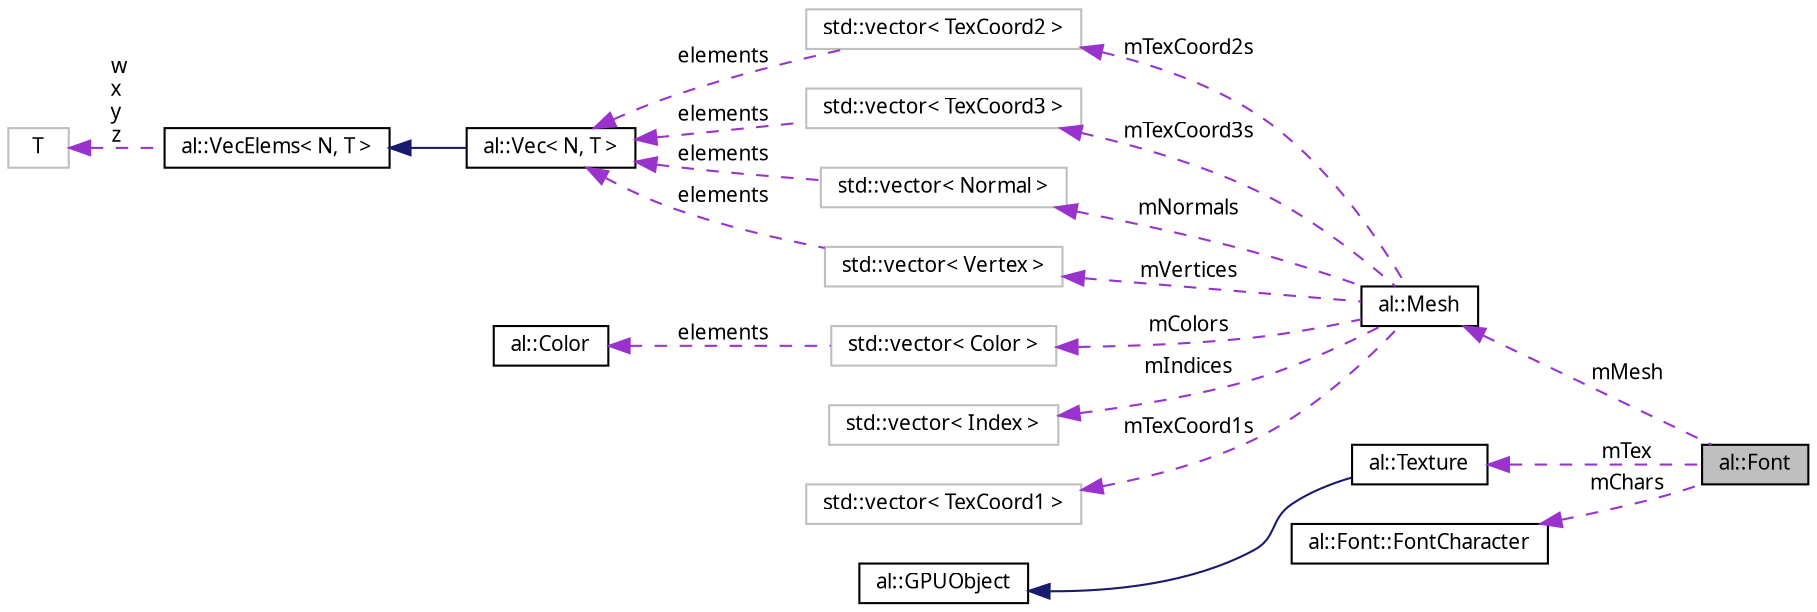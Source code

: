 digraph "al::Font"
{
 // LATEX_PDF_SIZE
  bgcolor="transparent";
  edge [fontname="FreeSans.ttf",fontsize="10",labelfontname="FreeSans.ttf",labelfontsize="10"];
  node [fontname="FreeSans.ttf",fontsize="10",shape=record];
  rankdir="LR";
  Node1 [label="al::Font",height=0.2,width=0.4,color="black", fillcolor="grey75", style="filled", fontcolor="black",tooltip=" "];
  Node2 -> Node1 [dir="back",color="darkorchid3",fontsize="10",style="dashed",label=" mMesh" ,fontname="FreeSans.ttf"];
  Node2 [label="al::Mesh",height=0.2,width=0.4,color="black",URL="$classal_1_1_mesh.html",tooltip="Stores buffers related to rendering graphical objects."];
  Node3 -> Node2 [dir="back",color="darkorchid3",fontsize="10",style="dashed",label=" mTexCoord2s" ,fontname="FreeSans.ttf"];
  Node3 [label="std::vector\< TexCoord2 \>",height=0.2,width=0.4,color="grey75",tooltip=" "];
  Node4 -> Node3 [dir="back",color="darkorchid3",fontsize="10",style="dashed",label=" elements" ,fontname="FreeSans.ttf"];
  Node4 [label="al::Vec\< N, T \>",height=0.2,width=0.4,color="black",URL="$classal_1_1_vec.html",tooltip="Fixed-size n-vector."];
  Node5 -> Node4 [dir="back",color="midnightblue",fontsize="10",style="solid",fontname="FreeSans.ttf"];
  Node5 [label="al::VecElems\< N, T \>",height=0.2,width=0.4,color="black",URL="$structal_1_1_vec_elems.html",tooltip=" "];
  Node6 -> Node5 [dir="back",color="darkorchid3",fontsize="10",style="dashed",label=" w\nx\ny\nz" ,fontname="FreeSans.ttf"];
  Node6 [label="T",height=0.2,width=0.4,color="grey75",tooltip=" "];
  Node7 -> Node2 [dir="back",color="darkorchid3",fontsize="10",style="dashed",label=" mTexCoord3s" ,fontname="FreeSans.ttf"];
  Node7 [label="std::vector\< TexCoord3 \>",height=0.2,width=0.4,color="grey75",tooltip=" "];
  Node4 -> Node7 [dir="back",color="darkorchid3",fontsize="10",style="dashed",label=" elements" ,fontname="FreeSans.ttf"];
  Node8 -> Node2 [dir="back",color="darkorchid3",fontsize="10",style="dashed",label=" mNormals" ,fontname="FreeSans.ttf"];
  Node8 [label="std::vector\< Normal \>",height=0.2,width=0.4,color="grey75",tooltip=" "];
  Node4 -> Node8 [dir="back",color="darkorchid3",fontsize="10",style="dashed",label=" elements" ,fontname="FreeSans.ttf"];
  Node9 -> Node2 [dir="back",color="darkorchid3",fontsize="10",style="dashed",label=" mColors" ,fontname="FreeSans.ttf"];
  Node9 [label="std::vector\< Color \>",height=0.2,width=0.4,color="grey75",tooltip=" "];
  Node10 -> Node9 [dir="back",color="darkorchid3",fontsize="10",style="dashed",label=" elements" ,fontname="FreeSans.ttf"];
  Node10 [label="al::Color",height=0.2,width=0.4,color="black",URL="$structal_1_1_color.html",tooltip=" "];
  Node11 -> Node2 [dir="back",color="darkorchid3",fontsize="10",style="dashed",label=" mIndices" ,fontname="FreeSans.ttf"];
  Node11 [label="std::vector\< Index \>",height=0.2,width=0.4,color="grey75",tooltip=" "];
  Node12 -> Node2 [dir="back",color="darkorchid3",fontsize="10",style="dashed",label=" mTexCoord1s" ,fontname="FreeSans.ttf"];
  Node12 [label="std::vector\< TexCoord1 \>",height=0.2,width=0.4,color="grey75",tooltip=" "];
  Node13 -> Node2 [dir="back",color="darkorchid3",fontsize="10",style="dashed",label=" mVertices" ,fontname="FreeSans.ttf"];
  Node13 [label="std::vector\< Vertex \>",height=0.2,width=0.4,color="grey75",tooltip=" "];
  Node4 -> Node13 [dir="back",color="darkorchid3",fontsize="10",style="dashed",label=" elements" ,fontname="FreeSans.ttf"];
  Node14 -> Node1 [dir="back",color="darkorchid3",fontsize="10",style="dashed",label=" mTex" ,fontname="FreeSans.ttf"];
  Node14 [label="al::Texture",height=0.2,width=0.4,color="black",URL="$classal_1_1_texture.html",tooltip=" "];
  Node15 -> Node14 [dir="back",color="midnightblue",fontsize="10",style="solid",fontname="FreeSans.ttf"];
  Node15 [label="al::GPUObject",height=0.2,width=0.4,color="black",URL="$classal_1_1_g_p_u_object.html",tooltip=" "];
  Node16 -> Node1 [dir="back",color="darkorchid3",fontsize="10",style="dashed",label=" mChars" ,fontname="FreeSans.ttf"];
  Node16 [label="al::Font::FontCharacter",height=0.2,width=0.4,color="black",URL="$structal_1_1_font_1_1_font_character.html",tooltip="Metrics of a single font character."];
}
